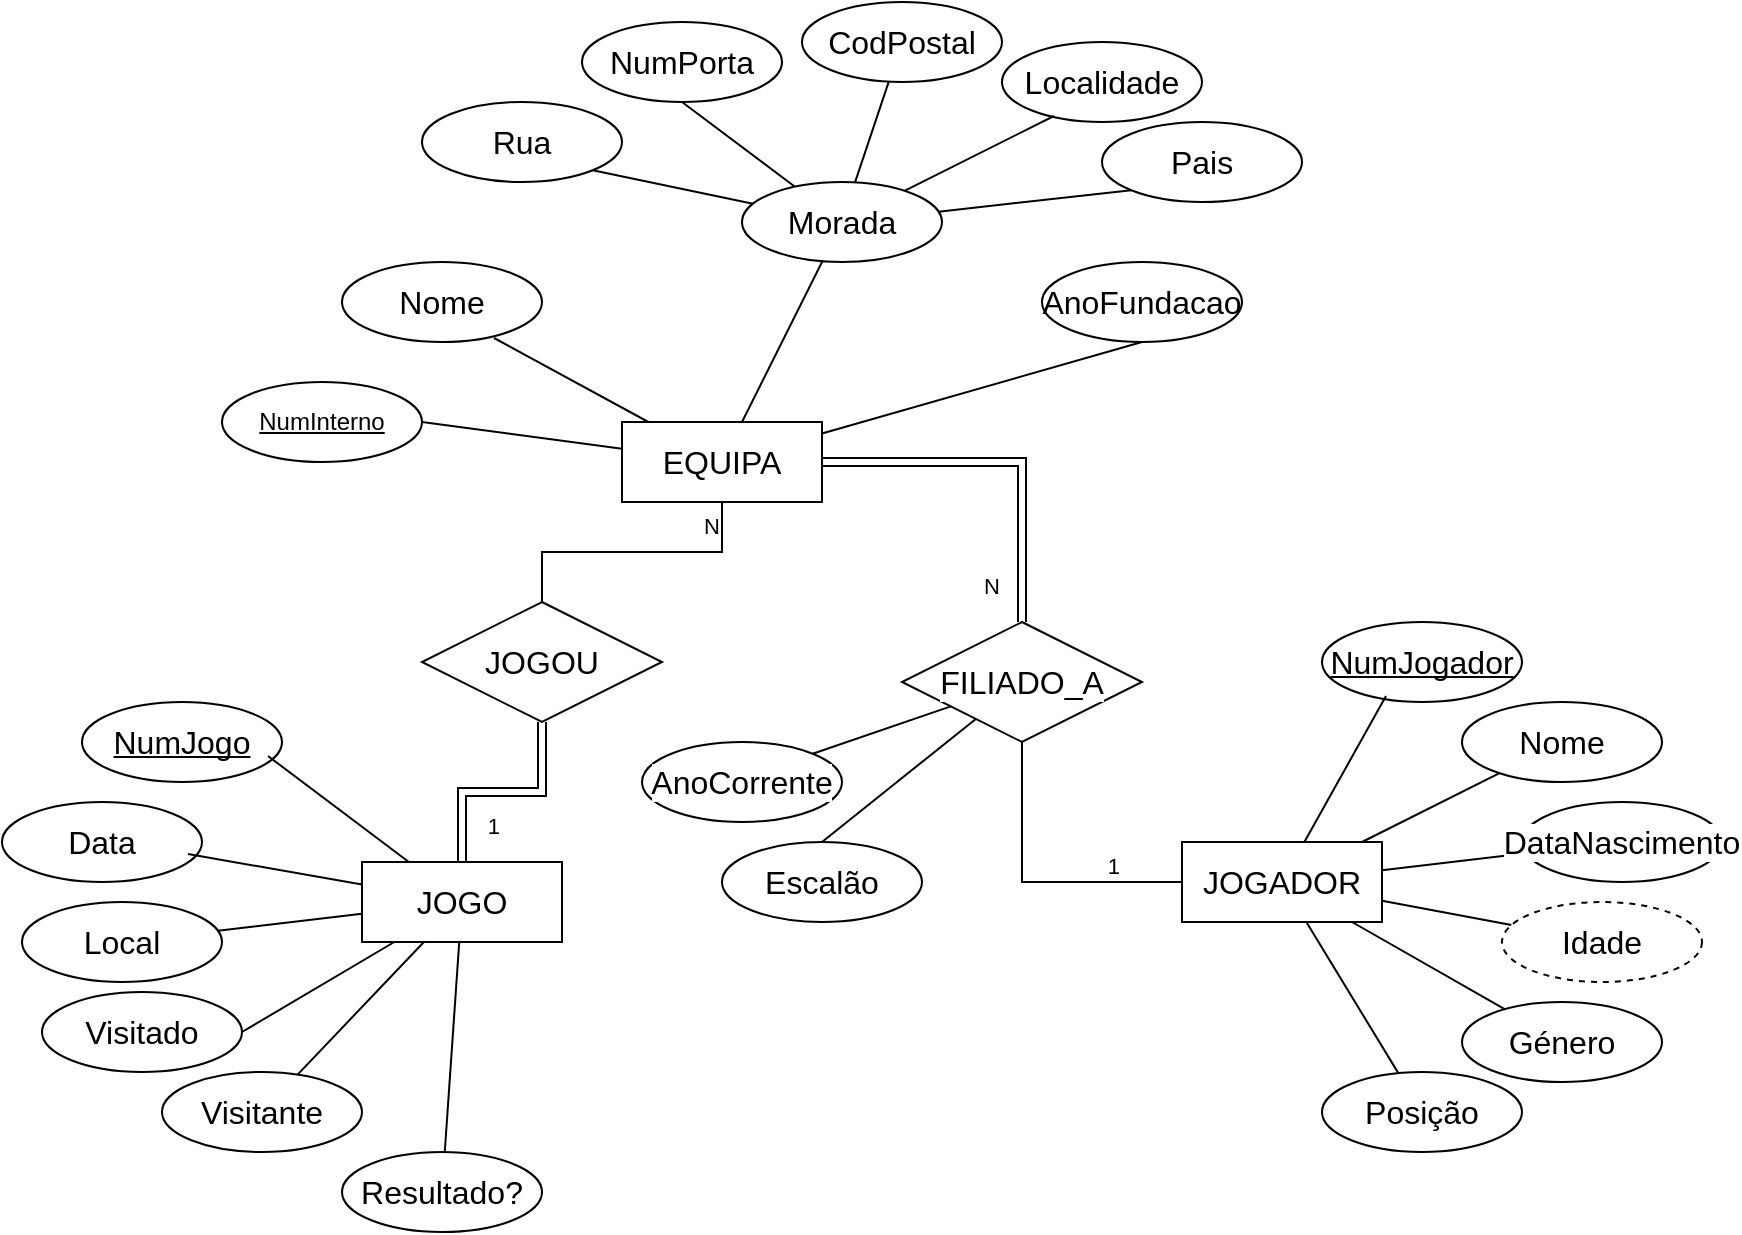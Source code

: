 <mxfile version="28.2.4">
  <diagram name="Página-1" id="fbpjPjUCMBuUjnJSYmKV">
    <mxGraphModel dx="2013" dy="703" grid="1" gridSize="10" guides="1" tooltips="1" connect="1" arrows="1" fold="1" page="1" pageScale="1" pageWidth="827" pageHeight="1169" math="0" shadow="0">
      <root>
        <mxCell id="0" />
        <mxCell id="1" parent="0" />
        <mxCell id="V2TgjVQ4rKX6lBCQuuzx-11" style="rounded=0;orthogonalLoop=1;jettySize=auto;html=1;endArrow=none;endFill=0;" edge="1" parent="1" source="V2TgjVQ4rKX6lBCQuuzx-1" target="V2TgjVQ4rKX6lBCQuuzx-4">
          <mxGeometry relative="1" as="geometry" />
        </mxCell>
        <mxCell id="V2TgjVQ4rKX6lBCQuuzx-12" style="shape=connector;rounded=0;orthogonalLoop=1;jettySize=auto;html=1;entryX=0.5;entryY=1;entryDx=0;entryDy=0;strokeColor=default;align=center;verticalAlign=middle;fontFamily=Helvetica;fontSize=11;fontColor=default;labelBackgroundColor=default;endArrow=none;endFill=0;" edge="1" parent="1" source="V2TgjVQ4rKX6lBCQuuzx-1" target="V2TgjVQ4rKX6lBCQuuzx-10">
          <mxGeometry relative="1" as="geometry" />
        </mxCell>
        <mxCell id="V2TgjVQ4rKX6lBCQuuzx-14" style="edgeStyle=none;shape=connector;rounded=0;orthogonalLoop=1;jettySize=auto;html=1;entryX=1;entryY=0.5;entryDx=0;entryDy=0;strokeColor=default;align=center;verticalAlign=middle;fontFamily=Helvetica;fontSize=11;fontColor=default;labelBackgroundColor=default;endArrow=none;endFill=0;" edge="1" parent="1" source="V2TgjVQ4rKX6lBCQuuzx-1" target="V2TgjVQ4rKX6lBCQuuzx-2">
          <mxGeometry relative="1" as="geometry" />
        </mxCell>
        <mxCell id="V2TgjVQ4rKX6lBCQuuzx-1" value="&lt;span id=&quot;docs-internal-guid-82ada1d1-7fff-25a4-6721-c77eb48dd0e4&quot;&gt;&lt;span style=&quot;font-size: 12pt; font-family: Calibri, sans-serif; background-color: transparent; font-variant-numeric: normal; font-variant-east-asian: normal; font-variant-alternates: normal; font-variant-position: normal; font-variant-emoji: normal; vertical-align: baseline; white-space-collapse: preserve;&quot;&gt;EQUIPA&lt;/span&gt;&lt;/span&gt;" style="whiteSpace=wrap;html=1;align=center;" vertex="1" parent="1">
          <mxGeometry x="260" y="240" width="100" height="40" as="geometry" />
        </mxCell>
        <mxCell id="V2TgjVQ4rKX6lBCQuuzx-2" value="NumInterno" style="ellipse;whiteSpace=wrap;html=1;align=center;fontStyle=4;" vertex="1" parent="1">
          <mxGeometry x="60" y="220" width="100" height="40" as="geometry" />
        </mxCell>
        <mxCell id="V2TgjVQ4rKX6lBCQuuzx-3" value="&lt;span id=&quot;docs-internal-guid-6a5323c5-7fff-96b4-de6c-49d1c6e5584b&quot;&gt;&lt;span style=&quot;font-size: 12pt; font-family: Calibri, sans-serif; background-color: transparent; font-variant-numeric: normal; font-variant-east-asian: normal; font-variant-alternates: normal; font-variant-position: normal; font-variant-emoji: normal; vertical-align: baseline; white-space-collapse: preserve;&quot;&gt;Nome&lt;/span&gt;&lt;/span&gt;" style="ellipse;whiteSpace=wrap;html=1;align=center;" vertex="1" parent="1">
          <mxGeometry x="120" y="160" width="100" height="40" as="geometry" />
        </mxCell>
        <mxCell id="V2TgjVQ4rKX6lBCQuuzx-15" style="edgeStyle=none;shape=connector;rounded=0;orthogonalLoop=1;jettySize=auto;html=1;entryX=1;entryY=1;entryDx=0;entryDy=0;strokeColor=default;align=center;verticalAlign=middle;fontFamily=Helvetica;fontSize=11;fontColor=default;labelBackgroundColor=default;endArrow=none;endFill=0;" edge="1" parent="1" source="V2TgjVQ4rKX6lBCQuuzx-4" target="V2TgjVQ4rKX6lBCQuuzx-5">
          <mxGeometry relative="1" as="geometry" />
        </mxCell>
        <mxCell id="V2TgjVQ4rKX6lBCQuuzx-16" style="edgeStyle=none;shape=connector;rounded=0;orthogonalLoop=1;jettySize=auto;html=1;entryX=0.5;entryY=1;entryDx=0;entryDy=0;strokeColor=default;align=center;verticalAlign=middle;fontFamily=Helvetica;fontSize=11;fontColor=default;labelBackgroundColor=default;endArrow=none;endFill=0;" edge="1" parent="1" source="V2TgjVQ4rKX6lBCQuuzx-4" target="V2TgjVQ4rKX6lBCQuuzx-6">
          <mxGeometry relative="1" as="geometry" />
        </mxCell>
        <mxCell id="V2TgjVQ4rKX6lBCQuuzx-17" style="edgeStyle=none;shape=connector;rounded=0;orthogonalLoop=1;jettySize=auto;html=1;strokeColor=default;align=center;verticalAlign=middle;fontFamily=Helvetica;fontSize=11;fontColor=default;labelBackgroundColor=default;endArrow=none;endFill=0;" edge="1" parent="1" source="V2TgjVQ4rKX6lBCQuuzx-4" target="V2TgjVQ4rKX6lBCQuuzx-7">
          <mxGeometry relative="1" as="geometry" />
        </mxCell>
        <mxCell id="V2TgjVQ4rKX6lBCQuuzx-19" style="edgeStyle=none;shape=connector;rounded=0;orthogonalLoop=1;jettySize=auto;html=1;entryX=0;entryY=1;entryDx=0;entryDy=0;strokeColor=default;align=center;verticalAlign=middle;fontFamily=Helvetica;fontSize=11;fontColor=default;labelBackgroundColor=default;endArrow=none;endFill=0;" edge="1" parent="1" source="V2TgjVQ4rKX6lBCQuuzx-4" target="V2TgjVQ4rKX6lBCQuuzx-9">
          <mxGeometry relative="1" as="geometry" />
        </mxCell>
        <mxCell id="V2TgjVQ4rKX6lBCQuuzx-4" value="&lt;span id=&quot;docs-internal-guid-c9922a5a-7fff-98de-f0df-f21f1a32bcc6&quot;&gt;&lt;span style=&quot;font-size: 12pt; font-family: Calibri, sans-serif; background-color: transparent; font-variant-numeric: normal; font-variant-east-asian: normal; font-variant-alternates: normal; font-variant-position: normal; font-variant-emoji: normal; vertical-align: baseline; white-space-collapse: preserve;&quot;&gt;Morada&lt;/span&gt;&lt;/span&gt;" style="ellipse;whiteSpace=wrap;html=1;align=center;" vertex="1" parent="1">
          <mxGeometry x="320" y="120" width="100" height="40" as="geometry" />
        </mxCell>
        <mxCell id="V2TgjVQ4rKX6lBCQuuzx-5" value="&lt;span id=&quot;docs-internal-guid-2d574fe3-7fff-f4cc-33d2-9e27e9267c21&quot;&gt;&lt;span style=&quot;font-size: 12pt; font-family: Calibri, sans-serif; background-color: transparent; font-variant-numeric: normal; font-variant-east-asian: normal; font-variant-alternates: normal; font-variant-position: normal; font-variant-emoji: normal; vertical-align: baseline; white-space-collapse: preserve;&quot;&gt;Rua&lt;/span&gt;&lt;/span&gt;" style="ellipse;whiteSpace=wrap;html=1;align=center;" vertex="1" parent="1">
          <mxGeometry x="160" y="80" width="100" height="40" as="geometry" />
        </mxCell>
        <mxCell id="V2TgjVQ4rKX6lBCQuuzx-6" value="&lt;span id=&quot;docs-internal-guid-87a292c5-7fff-371d-9a0a-89bdc7325820&quot;&gt;&lt;span style=&quot;font-size: 12pt; font-family: Calibri, sans-serif; background-color: transparent; font-variant-numeric: normal; font-variant-east-asian: normal; font-variant-alternates: normal; font-variant-position: normal; font-variant-emoji: normal; vertical-align: baseline; white-space-collapse: preserve;&quot;&gt;NumPorta&lt;/span&gt;&lt;/span&gt;" style="ellipse;whiteSpace=wrap;html=1;align=center;" vertex="1" parent="1">
          <mxGeometry x="240" y="40" width="100" height="40" as="geometry" />
        </mxCell>
        <mxCell id="V2TgjVQ4rKX6lBCQuuzx-7" value="&lt;span id=&quot;docs-internal-guid-e109e774-7fff-5e92-3200-88a18b4e317c&quot;&gt;&lt;span style=&quot;font-size: 12pt; font-family: Calibri, sans-serif; background-color: transparent; font-variant-numeric: normal; font-variant-east-asian: normal; font-variant-alternates: normal; font-variant-position: normal; font-variant-emoji: normal; vertical-align: baseline; white-space-collapse: preserve;&quot;&gt;CodPostal&lt;/span&gt;&lt;/span&gt;" style="ellipse;whiteSpace=wrap;html=1;align=center;" vertex="1" parent="1">
          <mxGeometry x="350" y="30" width="100" height="40" as="geometry" />
        </mxCell>
        <mxCell id="V2TgjVQ4rKX6lBCQuuzx-8" value="&lt;span id=&quot;docs-internal-guid-050440bb-7fff-8652-7d33-97916c16e3c6&quot;&gt;&lt;span style=&quot;font-size: 12pt; font-family: Calibri, sans-serif; background-color: transparent; font-variant-numeric: normal; font-variant-east-asian: normal; font-variant-alternates: normal; font-variant-position: normal; font-variant-emoji: normal; vertical-align: baseline; white-space-collapse: preserve;&quot;&gt;Localidade&lt;/span&gt;&lt;/span&gt;" style="ellipse;whiteSpace=wrap;html=1;align=center;" vertex="1" parent="1">
          <mxGeometry x="450" y="50" width="100" height="40" as="geometry" />
        </mxCell>
        <mxCell id="V2TgjVQ4rKX6lBCQuuzx-9" value="&lt;span id=&quot;docs-internal-guid-076a9b4a-7fff-a9f1-a1f0-a48d84ea1d8a&quot;&gt;&lt;span style=&quot;font-size: 12pt; font-family: Calibri, sans-serif; background-color: transparent; font-variant-numeric: normal; font-variant-east-asian: normal; font-variant-alternates: normal; font-variant-position: normal; font-variant-emoji: normal; vertical-align: baseline; white-space-collapse: preserve;&quot;&gt;Pais&lt;/span&gt;&lt;/span&gt;" style="ellipse;whiteSpace=wrap;html=1;align=center;" vertex="1" parent="1">
          <mxGeometry x="500" y="90" width="100" height="40" as="geometry" />
        </mxCell>
        <mxCell id="V2TgjVQ4rKX6lBCQuuzx-10" value="&lt;span id=&quot;docs-internal-guid-e09d5990-7fff-cdaf-cfb5-4b0c4fd7e437&quot;&gt;&lt;span style=&quot;font-size: 12pt; font-family: Calibri, sans-serif; background-color: transparent; font-variant-numeric: normal; font-variant-east-asian: normal; font-variant-alternates: normal; font-variant-position: normal; font-variant-emoji: normal; vertical-align: baseline; white-space-collapse: preserve;&quot;&gt;AnoFundacao&lt;/span&gt;&lt;/span&gt;" style="ellipse;whiteSpace=wrap;html=1;align=center;" vertex="1" parent="1">
          <mxGeometry x="470" y="160" width="100" height="40" as="geometry" />
        </mxCell>
        <mxCell id="V2TgjVQ4rKX6lBCQuuzx-13" style="shape=connector;rounded=0;orthogonalLoop=1;jettySize=auto;html=1;entryX=0.76;entryY=0.95;entryDx=0;entryDy=0;entryPerimeter=0;strokeColor=default;align=center;verticalAlign=middle;fontFamily=Helvetica;fontSize=11;fontColor=default;labelBackgroundColor=default;endArrow=none;endFill=0;" edge="1" parent="1" source="V2TgjVQ4rKX6lBCQuuzx-1" target="V2TgjVQ4rKX6lBCQuuzx-3">
          <mxGeometry relative="1" as="geometry" />
        </mxCell>
        <mxCell id="V2TgjVQ4rKX6lBCQuuzx-18" style="edgeStyle=none;shape=connector;rounded=0;orthogonalLoop=1;jettySize=auto;html=1;entryX=0.26;entryY=0.925;entryDx=0;entryDy=0;entryPerimeter=0;strokeColor=default;align=center;verticalAlign=middle;fontFamily=Helvetica;fontSize=11;fontColor=default;labelBackgroundColor=default;endArrow=none;endFill=0;" edge="1" parent="1" source="V2TgjVQ4rKX6lBCQuuzx-4" target="V2TgjVQ4rKX6lBCQuuzx-8">
          <mxGeometry relative="1" as="geometry" />
        </mxCell>
        <mxCell id="V2TgjVQ4rKX6lBCQuuzx-30" style="edgeStyle=none;shape=connector;rounded=0;orthogonalLoop=1;jettySize=auto;html=1;strokeColor=default;align=center;verticalAlign=middle;fontFamily=Helvetica;fontSize=11;fontColor=default;labelBackgroundColor=default;endArrow=none;endFill=0;" edge="1" parent="1" source="V2TgjVQ4rKX6lBCQuuzx-21" target="V2TgjVQ4rKX6lBCQuuzx-23">
          <mxGeometry relative="1" as="geometry" />
        </mxCell>
        <mxCell id="V2TgjVQ4rKX6lBCQuuzx-31" style="edgeStyle=none;shape=connector;rounded=0;orthogonalLoop=1;jettySize=auto;html=1;strokeColor=default;align=center;verticalAlign=middle;fontFamily=Helvetica;fontSize=11;fontColor=default;labelBackgroundColor=default;endArrow=none;endFill=0;" edge="1" parent="1" source="V2TgjVQ4rKX6lBCQuuzx-21" target="V2TgjVQ4rKX6lBCQuuzx-24">
          <mxGeometry relative="1" as="geometry" />
        </mxCell>
        <mxCell id="V2TgjVQ4rKX6lBCQuuzx-32" style="edgeStyle=none;shape=connector;rounded=0;orthogonalLoop=1;jettySize=auto;html=1;strokeColor=default;align=center;verticalAlign=middle;fontFamily=Helvetica;fontSize=11;fontColor=default;labelBackgroundColor=default;endArrow=none;endFill=0;" edge="1" parent="1" source="V2TgjVQ4rKX6lBCQuuzx-21" target="V2TgjVQ4rKX6lBCQuuzx-25">
          <mxGeometry relative="1" as="geometry" />
        </mxCell>
        <mxCell id="V2TgjVQ4rKX6lBCQuuzx-33" style="edgeStyle=none;shape=connector;rounded=0;orthogonalLoop=1;jettySize=auto;html=1;strokeColor=default;align=center;verticalAlign=middle;fontFamily=Helvetica;fontSize=11;fontColor=default;labelBackgroundColor=default;endArrow=none;endFill=0;" edge="1" parent="1" source="V2TgjVQ4rKX6lBCQuuzx-21" target="V2TgjVQ4rKX6lBCQuuzx-27">
          <mxGeometry relative="1" as="geometry" />
        </mxCell>
        <mxCell id="V2TgjVQ4rKX6lBCQuuzx-34" style="edgeStyle=none;shape=connector;rounded=0;orthogonalLoop=1;jettySize=auto;html=1;strokeColor=default;align=center;verticalAlign=middle;fontFamily=Helvetica;fontSize=11;fontColor=default;labelBackgroundColor=default;endArrow=none;endFill=0;" edge="1" parent="1" source="V2TgjVQ4rKX6lBCQuuzx-21" target="V2TgjVQ4rKX6lBCQuuzx-28">
          <mxGeometry relative="1" as="geometry" />
        </mxCell>
        <mxCell id="V2TgjVQ4rKX6lBCQuuzx-21" value="&lt;span id=&quot;docs-internal-guid-bf5b471a-7fff-497d-8efd-91fbafdf9cba&quot;&gt;&lt;span style=&quot;font-size: 12pt; font-family: Calibri, sans-serif; background-color: transparent; font-variant-numeric: normal; font-variant-east-asian: normal; font-variant-alternates: normal; font-variant-position: normal; font-variant-emoji: normal; vertical-align: baseline; white-space-collapse: preserve;&quot;&gt;JOGADOR&lt;/span&gt;&lt;/span&gt;" style="whiteSpace=wrap;html=1;align=center;fontFamily=Helvetica;fontSize=11;fontColor=default;labelBackgroundColor=default;" vertex="1" parent="1">
          <mxGeometry x="540" y="450" width="100" height="40" as="geometry" />
        </mxCell>
        <mxCell id="V2TgjVQ4rKX6lBCQuuzx-22" value="&lt;span id=&quot;docs-internal-guid-182e9932-7fff-b59d-46a2-6039c65ad3a7&quot;&gt;&lt;span style=&quot;font-size: 12pt; font-family: Calibri, sans-serif; background-color: transparent; font-variant-numeric: normal; font-variant-east-asian: normal; font-variant-alternates: normal; font-variant-position: normal; font-variant-emoji: normal; text-decoration-skip-ink: none; vertical-align: baseline; white-space-collapse: preserve;&quot;&gt;NumJogador&lt;/span&gt;&lt;/span&gt;" style="ellipse;whiteSpace=wrap;html=1;align=center;fontStyle=4;" vertex="1" parent="1">
          <mxGeometry x="610" y="340" width="100" height="40" as="geometry" />
        </mxCell>
        <mxCell id="V2TgjVQ4rKX6lBCQuuzx-23" value="&lt;span id=&quot;docs-internal-guid-f14706e6-7fff-d5a2-7283-ab18e69a98eb&quot;&gt;&lt;span style=&quot;font-size: 12pt; font-family: Calibri, sans-serif; background-color: transparent; font-variant-numeric: normal; font-variant-east-asian: normal; font-variant-alternates: normal; font-variant-position: normal; font-variant-emoji: normal; vertical-align: baseline; white-space-collapse: preserve;&quot;&gt;Nome&lt;/span&gt;&lt;/span&gt;" style="ellipse;whiteSpace=wrap;html=1;align=center;fontFamily=Helvetica;fontSize=11;fontColor=default;labelBackgroundColor=default;" vertex="1" parent="1">
          <mxGeometry x="680" y="380" width="100" height="40" as="geometry" />
        </mxCell>
        <mxCell id="V2TgjVQ4rKX6lBCQuuzx-24" value="&lt;span id=&quot;docs-internal-guid-5119726d-7fff-0afc-fef2-4cbaeeb8ec4a&quot;&gt;&lt;span style=&quot;font-size: 12pt; font-family: Calibri, sans-serif; background-color: transparent; font-variant-numeric: normal; font-variant-east-asian: normal; font-variant-alternates: normal; font-variant-position: normal; font-variant-emoji: normal; vertical-align: baseline; white-space-collapse: preserve;&quot;&gt;DataNascimento&lt;/span&gt;&lt;/span&gt;" style="ellipse;whiteSpace=wrap;html=1;align=center;fontFamily=Helvetica;fontSize=11;fontColor=default;labelBackgroundColor=default;" vertex="1" parent="1">
          <mxGeometry x="710" y="430" width="100" height="40" as="geometry" />
        </mxCell>
        <mxCell id="V2TgjVQ4rKX6lBCQuuzx-25" value="&lt;span id=&quot;docs-internal-guid-211050cd-7fff-761d-d1bd-8df14f746d80&quot;&gt;&lt;span style=&quot;font-size: 12pt; font-family: Calibri, sans-serif; background-color: transparent; font-variant-numeric: normal; font-variant-east-asian: normal; font-variant-alternates: normal; font-variant-position: normal; font-variant-emoji: normal; vertical-align: baseline; white-space-collapse: preserve;&quot;&gt;Idade&lt;/span&gt;&lt;/span&gt;" style="ellipse;whiteSpace=wrap;html=1;align=center;dashed=1;fontFamily=Helvetica;fontSize=11;fontColor=default;labelBackgroundColor=default;" vertex="1" parent="1">
          <mxGeometry x="700" y="480" width="100" height="40" as="geometry" />
        </mxCell>
        <mxCell id="V2TgjVQ4rKX6lBCQuuzx-27" value="&lt;span id=&quot;docs-internal-guid-3283ac75-7fff-beec-8643-266a2d2184bf&quot;&gt;&lt;span style=&quot;font-size: 12pt; font-family: Calibri, sans-serif; background-color: transparent; font-variant-numeric: normal; font-variant-east-asian: normal; font-variant-alternates: normal; font-variant-position: normal; font-variant-emoji: normal; vertical-align: baseline; white-space-collapse: preserve;&quot;&gt;Género&lt;/span&gt;&lt;/span&gt;" style="ellipse;whiteSpace=wrap;html=1;align=center;fontFamily=Helvetica;fontSize=11;fontColor=default;labelBackgroundColor=default;" vertex="1" parent="1">
          <mxGeometry x="680" y="530" width="100" height="40" as="geometry" />
        </mxCell>
        <mxCell id="V2TgjVQ4rKX6lBCQuuzx-28" value="&lt;span id=&quot;docs-internal-guid-913373cb-7fff-f60d-8bd1-d2383a2b9f8f&quot;&gt;&lt;span style=&quot;font-size: 12pt; font-family: Calibri, sans-serif; background-color: transparent; font-variant-numeric: normal; font-variant-east-asian: normal; font-variant-alternates: normal; font-variant-position: normal; font-variant-emoji: normal; vertical-align: baseline; white-space-collapse: preserve;&quot;&gt;Posição&lt;/span&gt;&lt;/span&gt;" style="ellipse;whiteSpace=wrap;html=1;align=center;fontFamily=Helvetica;fontSize=11;fontColor=default;labelBackgroundColor=default;" vertex="1" parent="1">
          <mxGeometry x="610" y="565" width="100" height="40" as="geometry" />
        </mxCell>
        <mxCell id="V2TgjVQ4rKX6lBCQuuzx-29" style="edgeStyle=none;shape=connector;rounded=0;orthogonalLoop=1;jettySize=auto;html=1;entryX=0.32;entryY=0.925;entryDx=0;entryDy=0;entryPerimeter=0;strokeColor=default;align=center;verticalAlign=middle;fontFamily=Helvetica;fontSize=11;fontColor=default;labelBackgroundColor=default;endArrow=none;endFill=0;" edge="1" parent="1" source="V2TgjVQ4rKX6lBCQuuzx-21" target="V2TgjVQ4rKX6lBCQuuzx-22">
          <mxGeometry relative="1" as="geometry" />
        </mxCell>
        <mxCell id="V2TgjVQ4rKX6lBCQuuzx-47" style="edgeStyle=none;shape=connector;rounded=0;orthogonalLoop=1;jettySize=auto;html=1;strokeColor=default;align=center;verticalAlign=middle;fontFamily=Helvetica;fontSize=11;fontColor=default;labelBackgroundColor=default;endArrow=none;endFill=0;" edge="1" parent="1" source="V2TgjVQ4rKX6lBCQuuzx-37" target="V2TgjVQ4rKX6lBCQuuzx-43">
          <mxGeometry relative="1" as="geometry" />
        </mxCell>
        <mxCell id="V2TgjVQ4rKX6lBCQuuzx-48" style="edgeStyle=none;shape=connector;rounded=0;orthogonalLoop=1;jettySize=auto;html=1;strokeColor=default;align=center;verticalAlign=middle;fontFamily=Helvetica;fontSize=11;fontColor=default;labelBackgroundColor=default;endArrow=none;endFill=0;" edge="1" parent="1" source="V2TgjVQ4rKX6lBCQuuzx-37" target="V2TgjVQ4rKX6lBCQuuzx-42">
          <mxGeometry relative="1" as="geometry" />
        </mxCell>
        <mxCell id="V2TgjVQ4rKX6lBCQuuzx-49" style="edgeStyle=none;shape=connector;rounded=0;orthogonalLoop=1;jettySize=auto;html=1;entryX=1;entryY=0.5;entryDx=0;entryDy=0;strokeColor=default;align=center;verticalAlign=middle;fontFamily=Helvetica;fontSize=11;fontColor=default;labelBackgroundColor=default;endArrow=none;endFill=0;" edge="1" parent="1" source="V2TgjVQ4rKX6lBCQuuzx-37" target="V2TgjVQ4rKX6lBCQuuzx-41">
          <mxGeometry relative="1" as="geometry" />
        </mxCell>
        <mxCell id="V2TgjVQ4rKX6lBCQuuzx-50" style="edgeStyle=none;shape=connector;rounded=0;orthogonalLoop=1;jettySize=auto;html=1;strokeColor=default;align=center;verticalAlign=middle;fontFamily=Helvetica;fontSize=11;fontColor=default;labelBackgroundColor=default;endArrow=none;endFill=0;" edge="1" parent="1" source="V2TgjVQ4rKX6lBCQuuzx-37" target="V2TgjVQ4rKX6lBCQuuzx-40">
          <mxGeometry relative="1" as="geometry" />
        </mxCell>
        <mxCell id="V2TgjVQ4rKX6lBCQuuzx-37" value="&lt;span id=&quot;docs-internal-guid-05d96637-7fff-d6ce-4930-e902e9227f8b&quot;&gt;&lt;span style=&quot;font-size: 12pt; font-family: Calibri, sans-serif; background-color: transparent; font-variant-numeric: normal; font-variant-east-asian: normal; font-variant-alternates: normal; font-variant-position: normal; font-variant-emoji: normal; vertical-align: baseline; white-space-collapse: preserve;&quot;&gt;JOGO&lt;/span&gt;&lt;/span&gt;" style="whiteSpace=wrap;html=1;align=center;fontFamily=Helvetica;fontSize=11;fontColor=default;labelBackgroundColor=default;" vertex="1" parent="1">
          <mxGeometry x="130" y="460" width="100" height="40" as="geometry" />
        </mxCell>
        <mxCell id="V2TgjVQ4rKX6lBCQuuzx-38" value="&lt;span id=&quot;docs-internal-guid-0e88a25c-7fff-251d-21c6-4798df91e182&quot;&gt;&lt;span style=&quot;font-size: 12pt; font-family: Calibri, sans-serif; background-color: transparent; font-variant-numeric: normal; font-variant-east-asian: normal; font-variant-alternates: normal; font-variant-position: normal; font-variant-emoji: normal; text-decoration-skip-ink: none; vertical-align: baseline; white-space-collapse: preserve;&quot;&gt;NumJogo&lt;/span&gt;&lt;/span&gt;" style="ellipse;whiteSpace=wrap;html=1;align=center;fontStyle=4;fontFamily=Helvetica;fontSize=11;fontColor=default;labelBackgroundColor=default;" vertex="1" parent="1">
          <mxGeometry x="-10" y="380" width="100" height="40" as="geometry" />
        </mxCell>
        <mxCell id="V2TgjVQ4rKX6lBCQuuzx-39" value="&lt;span id=&quot;docs-internal-guid-4046ecaa-7fff-575c-d95c-d04079f6e614&quot;&gt;&lt;span style=&quot;font-size: 12pt; font-family: Calibri, sans-serif; background-color: transparent; font-variant-numeric: normal; font-variant-east-asian: normal; font-variant-alternates: normal; font-variant-position: normal; font-variant-emoji: normal; vertical-align: baseline; white-space-collapse: preserve;&quot;&gt;Data&lt;/span&gt;&lt;/span&gt;" style="ellipse;whiteSpace=wrap;html=1;align=center;fontFamily=Helvetica;fontSize=11;fontColor=default;labelBackgroundColor=default;" vertex="1" parent="1">
          <mxGeometry x="-50" y="430" width="100" height="40" as="geometry" />
        </mxCell>
        <mxCell id="V2TgjVQ4rKX6lBCQuuzx-40" value="&lt;span id=&quot;docs-internal-guid-9d1815be-7fff-80cc-f8f4-22cabb9d2abb&quot;&gt;&lt;span style=&quot;font-size: 12pt; font-family: Calibri, sans-serif; background-color: transparent; font-variant-numeric: normal; font-variant-east-asian: normal; font-variant-alternates: normal; font-variant-position: normal; font-variant-emoji: normal; vertical-align: baseline; white-space-collapse: preserve;&quot;&gt;Local&lt;/span&gt;&lt;/span&gt;" style="ellipse;whiteSpace=wrap;html=1;align=center;fontFamily=Helvetica;fontSize=11;fontColor=default;labelBackgroundColor=default;" vertex="1" parent="1">
          <mxGeometry x="-40" y="480" width="100" height="40" as="geometry" />
        </mxCell>
        <mxCell id="V2TgjVQ4rKX6lBCQuuzx-41" value="&lt;span id=&quot;docs-internal-guid-1119e8d3-7fff-a0e0-401a-76bb0a22cffc&quot;&gt;&lt;span style=&quot;font-size: 12pt; font-family: Calibri, sans-serif; background-color: transparent; font-variant-numeric: normal; font-variant-east-asian: normal; font-variant-alternates: normal; font-variant-position: normal; font-variant-emoji: normal; vertical-align: baseline; white-space-collapse: preserve;&quot;&gt;Visitado&lt;/span&gt;&lt;/span&gt;" style="ellipse;whiteSpace=wrap;html=1;align=center;fontFamily=Helvetica;fontSize=11;fontColor=default;labelBackgroundColor=default;" vertex="1" parent="1">
          <mxGeometry x="-30" y="525" width="100" height="40" as="geometry" />
        </mxCell>
        <mxCell id="V2TgjVQ4rKX6lBCQuuzx-42" value="&lt;span id=&quot;docs-internal-guid-8269ffdb-7fff-b7a0-0ec2-40fff89e0448&quot;&gt;&lt;span style=&quot;font-size: 12pt; font-family: Calibri, sans-serif; background-color: transparent; font-variant-numeric: normal; font-variant-east-asian: normal; font-variant-alternates: normal; font-variant-position: normal; font-variant-emoji: normal; vertical-align: baseline; white-space-collapse: preserve;&quot;&gt;Visitante&lt;/span&gt;&lt;/span&gt;" style="ellipse;whiteSpace=wrap;html=1;align=center;fontFamily=Helvetica;fontSize=11;fontColor=default;labelBackgroundColor=default;" vertex="1" parent="1">
          <mxGeometry x="30" y="565" width="100" height="40" as="geometry" />
        </mxCell>
        <mxCell id="V2TgjVQ4rKX6lBCQuuzx-43" value="&lt;span id=&quot;docs-internal-guid-3236494b-7fff-ef62-ea91-3704ec7eb339&quot;&gt;&lt;span style=&quot;font-size: 12pt; font-family: Calibri, sans-serif; background-color: transparent; font-variant-numeric: normal; font-variant-east-asian: normal; font-variant-alternates: normal; font-variant-position: normal; font-variant-emoji: normal; vertical-align: baseline; white-space-collapse: preserve;&quot;&gt;Resultado?&lt;/span&gt;&lt;/span&gt;" style="ellipse;whiteSpace=wrap;html=1;align=center;fontFamily=Helvetica;fontSize=11;fontColor=default;labelBackgroundColor=default;" vertex="1" parent="1">
          <mxGeometry x="120" y="605" width="100" height="40" as="geometry" />
        </mxCell>
        <mxCell id="V2TgjVQ4rKX6lBCQuuzx-51" style="edgeStyle=none;shape=connector;rounded=0;orthogonalLoop=1;jettySize=auto;html=1;entryX=0.93;entryY=0.65;entryDx=0;entryDy=0;entryPerimeter=0;strokeColor=default;align=center;verticalAlign=middle;fontFamily=Helvetica;fontSize=11;fontColor=default;labelBackgroundColor=default;endArrow=none;endFill=0;" edge="1" parent="1" source="V2TgjVQ4rKX6lBCQuuzx-37" target="V2TgjVQ4rKX6lBCQuuzx-39">
          <mxGeometry relative="1" as="geometry" />
        </mxCell>
        <mxCell id="V2TgjVQ4rKX6lBCQuuzx-53" style="edgeStyle=none;shape=connector;rounded=0;orthogonalLoop=1;jettySize=auto;html=1;entryX=0.93;entryY=0.675;entryDx=0;entryDy=0;entryPerimeter=0;strokeColor=default;align=center;verticalAlign=middle;fontFamily=Helvetica;fontSize=11;fontColor=default;labelBackgroundColor=default;endArrow=none;endFill=0;" edge="1" parent="1" source="V2TgjVQ4rKX6lBCQuuzx-37" target="V2TgjVQ4rKX6lBCQuuzx-38">
          <mxGeometry relative="1" as="geometry" />
        </mxCell>
        <mxCell id="V2TgjVQ4rKX6lBCQuuzx-54" value="&lt;span id=&quot;docs-internal-guid-bf8d1f8a-7fff-386b-e1fa-49635a8670f6&quot;&gt;&lt;span style=&quot;font-size: 12pt; font-family: Calibri, sans-serif; background-color: transparent; font-variant-numeric: normal; font-variant-east-asian: normal; font-variant-alternates: normal; font-variant-position: normal; font-variant-emoji: normal; vertical-align: baseline; white-space-collapse: preserve;&quot;&gt;JOGOU&lt;/span&gt;&lt;/span&gt;" style="shape=rhombus;perimeter=rhombusPerimeter;whiteSpace=wrap;html=1;align=center;fontFamily=Helvetica;fontSize=11;fontColor=default;labelBackgroundColor=default;" vertex="1" parent="1">
          <mxGeometry x="160" y="330" width="120" height="60" as="geometry" />
        </mxCell>
        <mxCell id="V2TgjVQ4rKX6lBCQuuzx-59" value="" style="endArrow=none;html=1;rounded=0;strokeColor=default;align=center;verticalAlign=middle;fontFamily=Helvetica;fontSize=11;fontColor=default;labelBackgroundColor=default;exitX=0.5;exitY=0;exitDx=0;exitDy=0;entryX=0.5;entryY=1;entryDx=0;entryDy=0;edgeStyle=orthogonalEdgeStyle;" edge="1" parent="1" source="V2TgjVQ4rKX6lBCQuuzx-54" target="V2TgjVQ4rKX6lBCQuuzx-1">
          <mxGeometry relative="1" as="geometry">
            <mxPoint x="330" y="360" as="sourcePoint" />
            <mxPoint x="490" y="360" as="targetPoint" />
          </mxGeometry>
        </mxCell>
        <mxCell id="V2TgjVQ4rKX6lBCQuuzx-60" value="N" style="resizable=0;html=1;whiteSpace=wrap;align=right;verticalAlign=bottom;fontFamily=Helvetica;fontSize=11;fontColor=default;labelBackgroundColor=default;" connectable="0" vertex="1" parent="V2TgjVQ4rKX6lBCQuuzx-59">
          <mxGeometry x="1" relative="1" as="geometry">
            <mxPoint y="20" as="offset" />
          </mxGeometry>
        </mxCell>
        <mxCell id="V2TgjVQ4rKX6lBCQuuzx-61" value="" style="shape=link;html=1;rounded=0;strokeColor=default;align=center;verticalAlign=middle;fontFamily=Helvetica;fontSize=11;fontColor=default;labelBackgroundColor=default;endArrow=none;endFill=0;exitX=0.5;exitY=1;exitDx=0;exitDy=0;entryX=0.5;entryY=0;entryDx=0;entryDy=0;edgeStyle=orthogonalEdgeStyle;" edge="1" parent="1" source="V2TgjVQ4rKX6lBCQuuzx-54" target="V2TgjVQ4rKX6lBCQuuzx-37">
          <mxGeometry relative="1" as="geometry">
            <mxPoint x="330" y="360" as="sourcePoint" />
            <mxPoint x="490" y="360" as="targetPoint" />
          </mxGeometry>
        </mxCell>
        <mxCell id="V2TgjVQ4rKX6lBCQuuzx-62" value="1" style="resizable=0;html=1;whiteSpace=wrap;align=right;verticalAlign=bottom;fontFamily=Helvetica;fontSize=11;fontColor=default;labelBackgroundColor=default;" connectable="0" vertex="1" parent="V2TgjVQ4rKX6lBCQuuzx-61">
          <mxGeometry x="1" relative="1" as="geometry">
            <mxPoint x="20" y="-10" as="offset" />
          </mxGeometry>
        </mxCell>
        <mxCell id="V2TgjVQ4rKX6lBCQuuzx-67" style="edgeStyle=none;shape=connector;rounded=0;orthogonalLoop=1;jettySize=auto;html=1;entryX=0.5;entryY=0;entryDx=0;entryDy=0;strokeColor=default;align=center;verticalAlign=middle;fontFamily=Helvetica;fontSize=11;fontColor=default;labelBackgroundColor=default;endArrow=none;endFill=0;" edge="1" parent="1" source="V2TgjVQ4rKX6lBCQuuzx-64" target="V2TgjVQ4rKX6lBCQuuzx-66">
          <mxGeometry relative="1" as="geometry" />
        </mxCell>
        <mxCell id="V2TgjVQ4rKX6lBCQuuzx-68" style="edgeStyle=none;shape=connector;rounded=0;orthogonalLoop=1;jettySize=auto;html=1;entryX=1;entryY=0;entryDx=0;entryDy=0;strokeColor=default;align=center;verticalAlign=middle;fontFamily=Helvetica;fontSize=11;fontColor=default;labelBackgroundColor=default;endArrow=none;endFill=0;" edge="1" parent="1" source="V2TgjVQ4rKX6lBCQuuzx-64" target="V2TgjVQ4rKX6lBCQuuzx-65">
          <mxGeometry relative="1" as="geometry" />
        </mxCell>
        <mxCell id="V2TgjVQ4rKX6lBCQuuzx-64" value="&lt;span id=&quot;docs-internal-guid-25c842cf-7fff-beee-e525-d1ae46ddfbcc&quot;&gt;&lt;span style=&quot;font-size: 12pt; font-family: Calibri, sans-serif; background-color: transparent; font-variant-numeric: normal; font-variant-east-asian: normal; font-variant-alternates: normal; font-variant-position: normal; font-variant-emoji: normal; vertical-align: baseline; white-space-collapse: preserve;&quot;&gt;FILIADO_A&lt;/span&gt;&lt;/span&gt;" style="shape=rhombus;perimeter=rhombusPerimeter;whiteSpace=wrap;html=1;align=center;fontFamily=Helvetica;fontSize=11;fontColor=default;labelBackgroundColor=default;" vertex="1" parent="1">
          <mxGeometry x="400" y="340" width="120" height="60" as="geometry" />
        </mxCell>
        <mxCell id="V2TgjVQ4rKX6lBCQuuzx-65" value="&lt;span id=&quot;docs-internal-guid-24743f0a-7fff-118f-1b7b-ecd380fe0fbc&quot;&gt;&lt;span style=&quot;font-size: 12pt; font-family: Calibri, sans-serif; background-color: transparent; font-variant-numeric: normal; font-variant-east-asian: normal; font-variant-alternates: normal; font-variant-position: normal; font-variant-emoji: normal; vertical-align: baseline; white-space-collapse: preserve;&quot;&gt;AnoCorrente&lt;/span&gt;&lt;/span&gt;" style="ellipse;whiteSpace=wrap;html=1;align=center;fontFamily=Helvetica;fontSize=11;fontColor=default;labelBackgroundColor=default;" vertex="1" parent="1">
          <mxGeometry x="270" y="400" width="100" height="40" as="geometry" />
        </mxCell>
        <mxCell id="V2TgjVQ4rKX6lBCQuuzx-66" value="&lt;span id=&quot;docs-internal-guid-ec72b6dc-7fff-357d-f3da-cb88da5e7c19&quot;&gt;&lt;span style=&quot;font-size: 12pt; font-family: Calibri, sans-serif; background-color: transparent; font-variant-numeric: normal; font-variant-east-asian: normal; font-variant-alternates: normal; font-variant-position: normal; font-variant-emoji: normal; vertical-align: baseline; white-space-collapse: preserve;&quot;&gt;Escalão&lt;/span&gt;&lt;/span&gt;" style="ellipse;whiteSpace=wrap;html=1;align=center;fontFamily=Helvetica;fontSize=11;fontColor=default;labelBackgroundColor=default;" vertex="1" parent="1">
          <mxGeometry x="310" y="450" width="100" height="40" as="geometry" />
        </mxCell>
        <mxCell id="V2TgjVQ4rKX6lBCQuuzx-70" value="" style="shape=link;html=1;rounded=0;strokeColor=default;align=center;verticalAlign=middle;fontFamily=Helvetica;fontSize=11;fontColor=default;labelBackgroundColor=default;endArrow=none;endFill=0;exitX=1;exitY=0.5;exitDx=0;exitDy=0;edgeStyle=orthogonalEdgeStyle;entryX=0.5;entryY=0;entryDx=0;entryDy=0;" edge="1" parent="1" source="V2TgjVQ4rKX6lBCQuuzx-1" target="V2TgjVQ4rKX6lBCQuuzx-64">
          <mxGeometry relative="1" as="geometry">
            <mxPoint x="330" y="360" as="sourcePoint" />
            <mxPoint x="490" y="360" as="targetPoint" />
            <Array as="points">
              <mxPoint x="460" y="260" />
            </Array>
          </mxGeometry>
        </mxCell>
        <mxCell id="V2TgjVQ4rKX6lBCQuuzx-71" value="N" style="resizable=0;html=1;whiteSpace=wrap;align=right;verticalAlign=bottom;fontFamily=Helvetica;fontSize=11;fontColor=default;labelBackgroundColor=default;" connectable="0" vertex="1" parent="V2TgjVQ4rKX6lBCQuuzx-70">
          <mxGeometry x="1" relative="1" as="geometry">
            <mxPoint x="-10" y="-10" as="offset" />
          </mxGeometry>
        </mxCell>
        <mxCell id="V2TgjVQ4rKX6lBCQuuzx-72" value="" style="endArrow=none;html=1;rounded=0;strokeColor=default;align=center;verticalAlign=middle;fontFamily=Helvetica;fontSize=11;fontColor=default;labelBackgroundColor=default;entryX=0;entryY=0.5;entryDx=0;entryDy=0;edgeStyle=orthogonalEdgeStyle;exitX=0.5;exitY=1;exitDx=0;exitDy=0;" edge="1" parent="1" source="V2TgjVQ4rKX6lBCQuuzx-64" target="V2TgjVQ4rKX6lBCQuuzx-21">
          <mxGeometry relative="1" as="geometry">
            <mxPoint x="460" y="420" as="sourcePoint" />
            <mxPoint x="490" y="360" as="targetPoint" />
          </mxGeometry>
        </mxCell>
        <mxCell id="V2TgjVQ4rKX6lBCQuuzx-73" value="1" style="resizable=0;html=1;whiteSpace=wrap;align=right;verticalAlign=bottom;fontFamily=Helvetica;fontSize=11;fontColor=default;labelBackgroundColor=default;" connectable="0" vertex="1" parent="V2TgjVQ4rKX6lBCQuuzx-72">
          <mxGeometry x="1" relative="1" as="geometry">
            <mxPoint x="-30" as="offset" />
          </mxGeometry>
        </mxCell>
      </root>
    </mxGraphModel>
  </diagram>
</mxfile>
